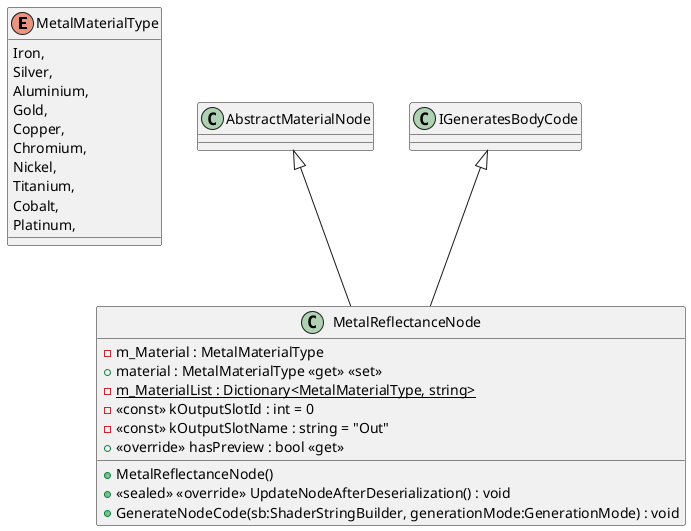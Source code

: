 @startuml
enum MetalMaterialType {
    Iron,
    Silver,
    Aluminium,
    Gold,
    Copper,
    Chromium,
    Nickel,
    Titanium,
    Cobalt,
    Platinum,
}
class MetalReflectanceNode {
    + MetalReflectanceNode()
    - m_Material : MetalMaterialType
    + material : MetalMaterialType <<get>> <<set>>
    {static} - m_MaterialList : Dictionary<MetalMaterialType, string>
    - <<const>> kOutputSlotId : int = 0
    - <<const>> kOutputSlotName : string = "Out"
    + <<override>> hasPreview : bool <<get>>
    + <<sealed>> <<override>> UpdateNodeAfterDeserialization() : void
    + GenerateNodeCode(sb:ShaderStringBuilder, generationMode:GenerationMode) : void
}
AbstractMaterialNode <|-- MetalReflectanceNode
IGeneratesBodyCode <|-- MetalReflectanceNode
@enduml
